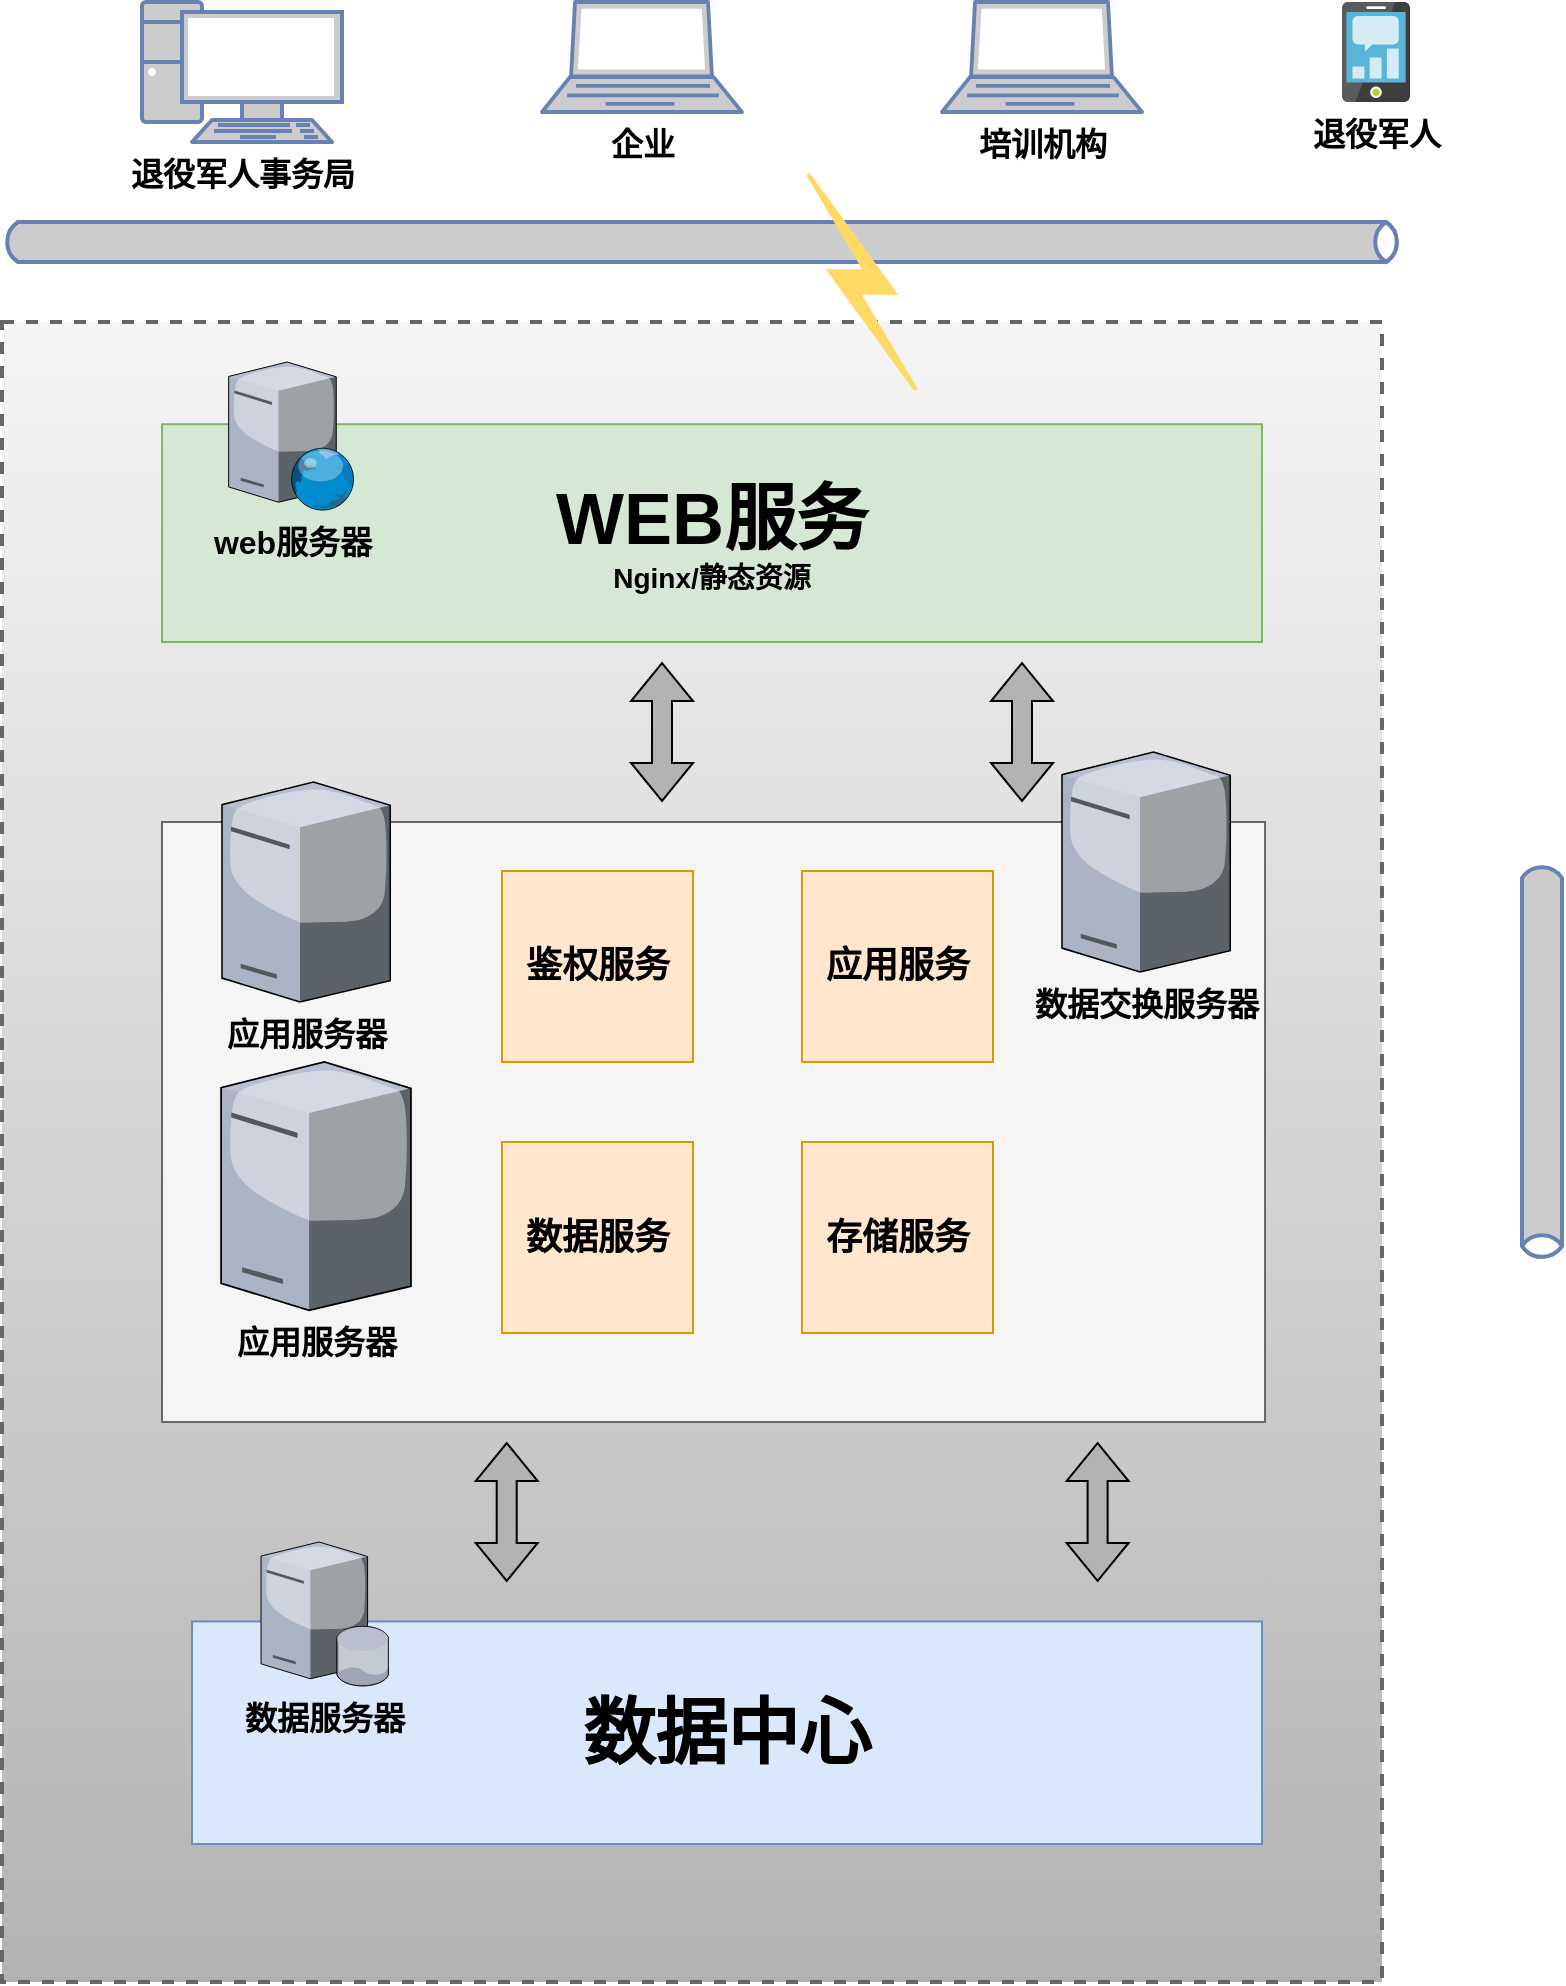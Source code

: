 <mxfile version="21.0.2" type="github">
  <diagram name="第 1 页" id="LMOrUs53wWnXZzzSdxjo">
    <mxGraphModel dx="1818" dy="1149" grid="1" gridSize="10" guides="1" tooltips="1" connect="1" arrows="1" fold="1" page="1" pageScale="1" pageWidth="827" pageHeight="1169" math="0" shadow="0">
      <root>
        <mxCell id="0" />
        <mxCell id="1" parent="0" />
        <mxCell id="SBikTrNOms9XPHG4j8-7-46" value="" style="rounded=0;whiteSpace=wrap;html=1;fillColor=#f5f5f5;gradientColor=#b3b3b3;strokeColor=#666666;dashed=1;strokeWidth=2;" vertex="1" parent="1">
          <mxGeometry x="130" y="370" width="690" height="830" as="geometry" />
        </mxCell>
        <mxCell id="SBikTrNOms9XPHG4j8-7-1" value="" style="html=1;outlineConnect=0;fillColor=#CCCCCC;strokeColor=#6881B3;gradientColor=none;gradientDirection=north;strokeWidth=2;shape=mxgraph.networks.bus;gradientColor=none;gradientDirection=north;fontColor=#ffffff;perimeter=backbonePerimeter;backboneSize=20;fontSize=16;" vertex="1" parent="1">
          <mxGeometry x="130" y="320" width="700" height="20" as="geometry" />
        </mxCell>
        <mxCell id="SBikTrNOms9XPHG4j8-7-3" value="&lt;font color=&quot;#000000&quot; style=&quot;font-size: 16px;&quot;&gt;&lt;b style=&quot;font-size: 16px;&quot;&gt;企业&lt;/b&gt;&lt;/font&gt;" style="fontColor=#0066CC;verticalAlign=top;verticalLabelPosition=bottom;labelPosition=center;align=center;html=1;outlineConnect=0;fillColor=#CCCCCC;strokeColor=#6881B3;gradientColor=none;gradientDirection=north;strokeWidth=2;shape=mxgraph.networks.laptop;fontSize=16;" vertex="1" parent="1">
          <mxGeometry x="400" y="210" width="100" height="55" as="geometry" />
        </mxCell>
        <mxCell id="SBikTrNOms9XPHG4j8-7-12" value="&lt;b style=&quot;font-size: 16px;&quot;&gt;&lt;font style=&quot;font-size: 16px;&quot;&gt;退役军人&lt;/font&gt;&lt;/b&gt;" style="sketch=0;aspect=fixed;html=1;points=[];align=center;image;fontSize=16;image=img/lib/mscae/Mobile_Engagement.svg;" vertex="1" parent="1">
          <mxGeometry x="800" y="210" width="34" height="50" as="geometry" />
        </mxCell>
        <mxCell id="SBikTrNOms9XPHG4j8-7-13" value="&lt;b style=&quot;font-size: 16px;&quot;&gt;&lt;font color=&quot;#000000&quot; style=&quot;font-size: 16px;&quot;&gt;退役军人事务局&lt;/font&gt;&lt;/b&gt;" style="fontColor=#0066CC;verticalAlign=top;verticalLabelPosition=bottom;labelPosition=center;align=center;html=1;outlineConnect=0;fillColor=#CCCCCC;strokeColor=#6881B3;gradientColor=none;gradientDirection=north;strokeWidth=2;shape=mxgraph.networks.pc;fontSize=16;" vertex="1" parent="1">
          <mxGeometry x="200" y="210" width="100" height="70" as="geometry" />
        </mxCell>
        <mxCell id="SBikTrNOms9XPHG4j8-7-14" value="&lt;b style=&quot;font-size: 16px;&quot;&gt;&lt;font color=&quot;#000000&quot; style=&quot;font-size: 16px;&quot;&gt;培训机构&lt;/font&gt;&lt;/b&gt;" style="fontColor=#0066CC;verticalAlign=top;verticalLabelPosition=bottom;labelPosition=center;align=center;html=1;outlineConnect=0;fillColor=#CCCCCC;strokeColor=#6881B3;gradientColor=none;gradientDirection=north;strokeWidth=2;shape=mxgraph.networks.laptop;fontSize=16;" vertex="1" parent="1">
          <mxGeometry x="600" y="210" width="100" height="55" as="geometry" />
        </mxCell>
        <mxCell id="SBikTrNOms9XPHG4j8-7-31" value="" style="group" vertex="1" connectable="0" parent="1">
          <mxGeometry x="225" y="980" width="535" height="151" as="geometry" />
        </mxCell>
        <mxCell id="SBikTrNOms9XPHG4j8-7-27" value="&lt;b&gt;&lt;font style=&quot;font-size: 36px;&quot;&gt;数据中心&lt;/font&gt;&lt;/b&gt;" style="rounded=0;whiteSpace=wrap;html=1;fillColor=#dae8fc;strokeColor=#6c8ebf;" vertex="1" parent="SBikTrNOms9XPHG4j8-7-31">
          <mxGeometry y="39.737" width="535" height="111.263" as="geometry" />
        </mxCell>
        <mxCell id="SBikTrNOms9XPHG4j8-7-8" value="&lt;font style=&quot;font-size: 16px;&quot;&gt;&lt;b style=&quot;font-size: 16px;&quot;&gt;数据服务器&lt;/b&gt;&lt;/font&gt;" style="verticalLabelPosition=bottom;sketch=0;aspect=fixed;html=1;verticalAlign=top;strokeColor=none;align=center;outlineConnect=0;shape=mxgraph.citrix.database_server;fontSize=16;" vertex="1" parent="SBikTrNOms9XPHG4j8-7-31">
          <mxGeometry x="34.516" width="63.961" height="71.954" as="geometry" />
        </mxCell>
        <mxCell id="SBikTrNOms9XPHG4j8-7-38" value="" style="group" vertex="1" connectable="0" parent="1">
          <mxGeometry x="210" y="390" width="550" height="140" as="geometry" />
        </mxCell>
        <mxCell id="SBikTrNOms9XPHG4j8-7-28" value="&lt;b&gt;&lt;font style=&quot;&quot;&gt;&lt;span style=&quot;font-size: 36px;&quot;&gt;WEB服务&lt;/span&gt;&lt;br&gt;&lt;font style=&quot;font-size: 14px;&quot;&gt;Nginx/静态资源&lt;/font&gt;&lt;br&gt;&lt;/font&gt;&lt;/b&gt;" style="rounded=0;whiteSpace=wrap;html=1;fillColor=#d5e8d4;strokeColor=#82b366;" vertex="1" parent="SBikTrNOms9XPHG4j8-7-38">
          <mxGeometry y="31.111" width="550" height="108.889" as="geometry" />
        </mxCell>
        <mxCell id="SBikTrNOms9XPHG4j8-7-7" value="&lt;b style=&quot;font-size: 16px;&quot;&gt;&lt;font style=&quot;font-size: 16px;&quot;&gt;web服务器&lt;/font&gt;&lt;/b&gt;" style="verticalLabelPosition=bottom;sketch=0;aspect=fixed;html=1;verticalAlign=top;strokeColor=none;align=center;outlineConnect=0;shape=mxgraph.citrix.web_server;fontSize=16;" vertex="1" parent="SBikTrNOms9XPHG4j8-7-38">
          <mxGeometry x="33.336" width="62.994" height="74.105" as="geometry" />
        </mxCell>
        <mxCell id="SBikTrNOms9XPHG4j8-7-30" value="" style="html=1;outlineConnect=0;fillColor=#FFD966;strokeColor=#FFD966;gradientColor=none;gradientDirection=north;strokeWidth=2;shape=mxgraph.networks.comm_link_edge;html=1;rounded=0;fontSize=16;" edge="1" parent="1">
          <mxGeometry width="100" height="100" relative="1" as="geometry">
            <mxPoint x="590" y="410" as="sourcePoint" />
            <mxPoint x="530" y="290" as="targetPoint" />
          </mxGeometry>
        </mxCell>
        <mxCell id="SBikTrNOms9XPHG4j8-7-39" value="" style="shape=flexArrow;endArrow=classic;startArrow=classic;html=1;rounded=0;fillColor=#B3B3B3;" edge="1" parent="1">
          <mxGeometry width="100" height="100" relative="1" as="geometry">
            <mxPoint x="460" y="610" as="sourcePoint" />
            <mxPoint x="460" y="540" as="targetPoint" />
          </mxGeometry>
        </mxCell>
        <mxCell id="SBikTrNOms9XPHG4j8-7-40" value="" style="shape=flexArrow;endArrow=classic;startArrow=classic;html=1;rounded=0;fillColor=#B3B3B3;" edge="1" parent="1">
          <mxGeometry width="100" height="100" relative="1" as="geometry">
            <mxPoint x="640" y="610" as="sourcePoint" />
            <mxPoint x="640" y="540" as="targetPoint" />
          </mxGeometry>
        </mxCell>
        <mxCell id="SBikTrNOms9XPHG4j8-7-43" value="" style="group" vertex="1" connectable="0" parent="1">
          <mxGeometry x="210" y="620" width="650" height="400" as="geometry" />
        </mxCell>
        <mxCell id="SBikTrNOms9XPHG4j8-7-32" value="" style="rounded=0;whiteSpace=wrap;html=1;fillColor=#f5f5f5;fontColor=#333333;strokeColor=#666666;" vertex="1" parent="SBikTrNOms9XPHG4j8-7-43">
          <mxGeometry width="551.515" height="300" as="geometry" />
        </mxCell>
        <mxCell id="SBikTrNOms9XPHG4j8-7-33" value="&lt;font style=&quot;font-size: 18px;&quot;&gt;&lt;b&gt;鉴权服务&lt;/b&gt;&lt;/font&gt;" style="whiteSpace=wrap;html=1;aspect=fixed;fillColor=#ffe6cc;strokeColor=#d79b00;" vertex="1" parent="SBikTrNOms9XPHG4j8-7-43">
          <mxGeometry x="169.999" y="24.5" width="95.5" height="95.5" as="geometry" />
        </mxCell>
        <mxCell id="SBikTrNOms9XPHG4j8-7-34" value="&lt;font style=&quot;font-size: 18px;&quot;&gt;&lt;b&gt;应用服务&lt;/b&gt;&lt;/font&gt;" style="whiteSpace=wrap;html=1;aspect=fixed;fillColor=#ffe6cc;strokeColor=#d79b00;" vertex="1" parent="SBikTrNOms9XPHG4j8-7-43">
          <mxGeometry x="319.997" y="24.5" width="95.5" height="95.5" as="geometry" />
        </mxCell>
        <mxCell id="SBikTrNOms9XPHG4j8-7-35" value="&lt;font style=&quot;font-size: 18px;&quot;&gt;&lt;b&gt;数据服务&lt;/b&gt;&lt;/font&gt;" style="whiteSpace=wrap;html=1;aspect=fixed;fillColor=#ffe6cc;strokeColor=#d79b00;" vertex="1" parent="SBikTrNOms9XPHG4j8-7-43">
          <mxGeometry x="169.999" y="160" width="95.5" height="95.5" as="geometry" />
        </mxCell>
        <mxCell id="SBikTrNOms9XPHG4j8-7-36" value="&lt;font style=&quot;font-size: 18px;&quot;&gt;&lt;b&gt;存储服务&lt;/b&gt;&lt;/font&gt;" style="whiteSpace=wrap;html=1;aspect=fixed;fillColor=#ffe6cc;strokeColor=#d79b00;" vertex="1" parent="SBikTrNOms9XPHG4j8-7-43">
          <mxGeometry x="319.997" y="160" width="95.5" height="95.5" as="geometry" />
        </mxCell>
        <mxCell id="SBikTrNOms9XPHG4j8-7-23" value="&lt;font style=&quot;font-size: 16px;&quot;&gt;&lt;b style=&quot;font-size: 16px;&quot;&gt;应用服务器&lt;/b&gt;&lt;/font&gt;" style="verticalLabelPosition=bottom;sketch=0;aspect=fixed;html=1;verticalAlign=top;strokeColor=none;align=center;outlineConnect=0;shape=mxgraph.citrix.license_server;fontSize=16;" vertex="1" parent="SBikTrNOms9XPHG4j8-7-43">
          <mxGeometry x="29.545" y="120" width="94.937" height="124.151" as="geometry" />
        </mxCell>
        <mxCell id="SBikTrNOms9XPHG4j8-7-41" value="" style="shape=flexArrow;endArrow=classic;startArrow=classic;html=1;rounded=0;fillColor=#B3B3B3;" edge="1" parent="SBikTrNOms9XPHG4j8-7-43">
          <mxGeometry width="100" height="100" relative="1" as="geometry">
            <mxPoint x="172.348" y="380" as="sourcePoint" />
            <mxPoint x="172.348" y="310" as="targetPoint" />
          </mxGeometry>
        </mxCell>
        <mxCell id="SBikTrNOms9XPHG4j8-7-42" value="" style="shape=flexArrow;endArrow=classic;startArrow=classic;html=1;rounded=0;fillColor=#B3B3B3;" edge="1" parent="SBikTrNOms9XPHG4j8-7-43">
          <mxGeometry width="100" height="100" relative="1" as="geometry">
            <mxPoint x="467.803" y="380" as="sourcePoint" />
            <mxPoint x="467.803" y="310" as="targetPoint" />
          </mxGeometry>
        </mxCell>
        <mxCell id="SBikTrNOms9XPHG4j8-7-48" value="&lt;font style=&quot;font-size: 16px;&quot;&gt;&lt;b style=&quot;font-size: 16px;&quot;&gt;数据交换服务器&lt;/b&gt;&lt;/font&gt;" style="verticalLabelPosition=bottom;sketch=0;aspect=fixed;html=1;verticalAlign=top;strokeColor=none;align=center;outlineConnect=0;shape=mxgraph.citrix.license_server;fontSize=16;" vertex="1" parent="SBikTrNOms9XPHG4j8-7-43">
          <mxGeometry x="450" y="-35" width="84.12" height="110" as="geometry" />
        </mxCell>
        <mxCell id="SBikTrNOms9XPHG4j8-7-26" value="&lt;font style=&quot;font-size: 16px;&quot;&gt;&lt;b style=&quot;font-size: 16px;&quot;&gt;应用服务器&lt;/b&gt;&lt;/font&gt;" style="verticalLabelPosition=bottom;sketch=0;aspect=fixed;html=1;verticalAlign=top;strokeColor=none;align=center;outlineConnect=0;shape=mxgraph.citrix.license_server;fontSize=16;" vertex="1" parent="1">
          <mxGeometry x="240" y="600" width="84.12" height="110" as="geometry" />
        </mxCell>
        <mxCell id="SBikTrNOms9XPHG4j8-7-47" value="" style="html=1;outlineConnect=0;fillColor=#CCCCCC;strokeColor=#6881B3;gradientColor=none;gradientDirection=north;strokeWidth=2;shape=mxgraph.networks.bus;gradientColor=none;gradientDirection=north;fontColor=#ffffff;perimeter=backbonePerimeter;backboneSize=20;rotation=90;" vertex="1" parent="1">
          <mxGeometry x="800" y="730" width="200" height="20" as="geometry" />
        </mxCell>
      </root>
    </mxGraphModel>
  </diagram>
</mxfile>
